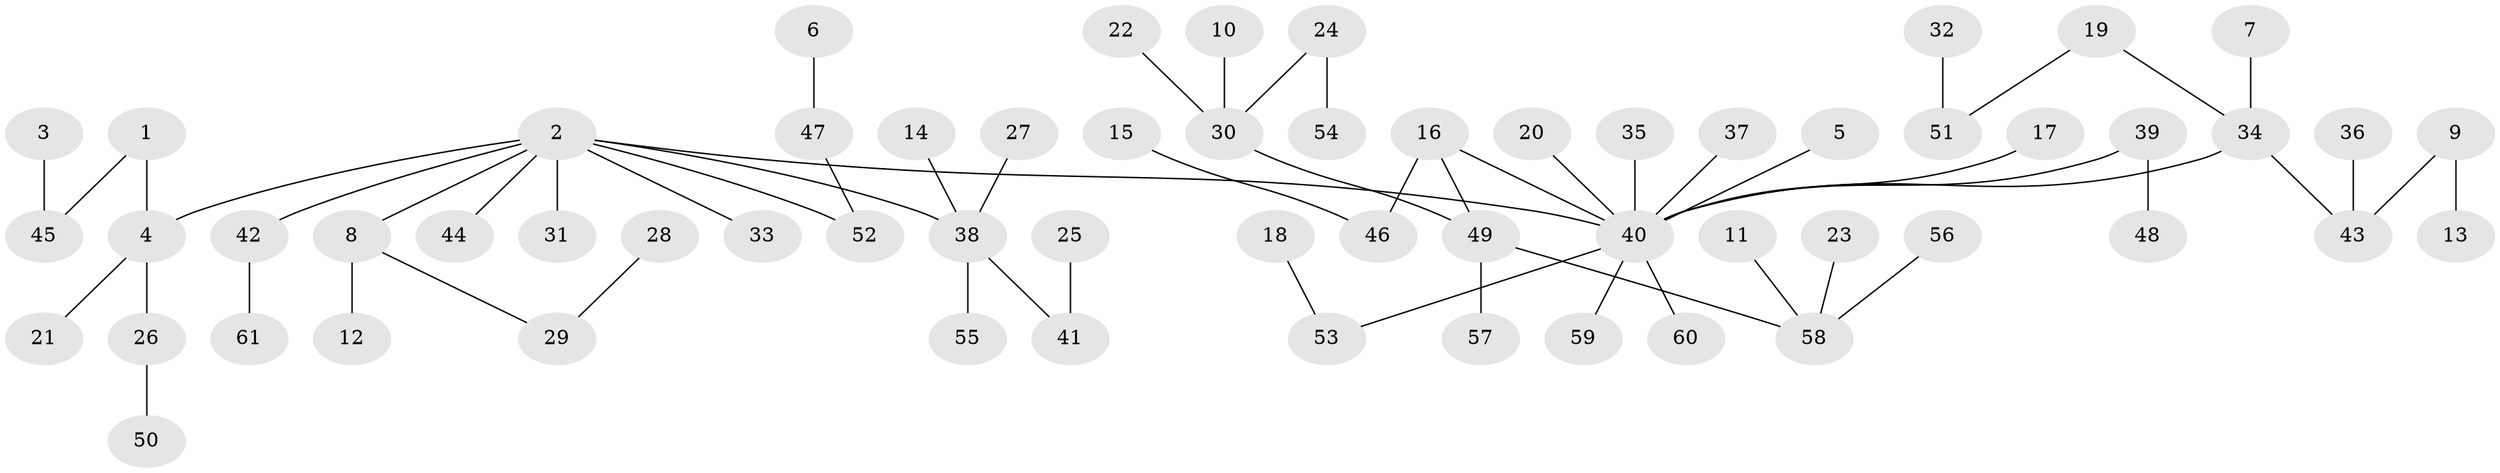 // original degree distribution, {3: 0.12096774193548387, 7: 0.016129032258064516, 12: 0.008064516129032258, 4: 0.06451612903225806, 5: 0.024193548387096774, 2: 0.2661290322580645, 1: 0.5}
// Generated by graph-tools (version 1.1) at 2025/26/03/09/25 03:26:28]
// undirected, 61 vertices, 60 edges
graph export_dot {
graph [start="1"]
  node [color=gray90,style=filled];
  1;
  2;
  3;
  4;
  5;
  6;
  7;
  8;
  9;
  10;
  11;
  12;
  13;
  14;
  15;
  16;
  17;
  18;
  19;
  20;
  21;
  22;
  23;
  24;
  25;
  26;
  27;
  28;
  29;
  30;
  31;
  32;
  33;
  34;
  35;
  36;
  37;
  38;
  39;
  40;
  41;
  42;
  43;
  44;
  45;
  46;
  47;
  48;
  49;
  50;
  51;
  52;
  53;
  54;
  55;
  56;
  57;
  58;
  59;
  60;
  61;
  1 -- 4 [weight=1.0];
  1 -- 45 [weight=1.0];
  2 -- 4 [weight=1.0];
  2 -- 8 [weight=1.0];
  2 -- 31 [weight=1.0];
  2 -- 33 [weight=1.0];
  2 -- 38 [weight=1.0];
  2 -- 40 [weight=1.0];
  2 -- 42 [weight=1.0];
  2 -- 44 [weight=1.0];
  2 -- 52 [weight=1.0];
  3 -- 45 [weight=1.0];
  4 -- 21 [weight=1.0];
  4 -- 26 [weight=1.0];
  5 -- 40 [weight=1.0];
  6 -- 47 [weight=1.0];
  7 -- 34 [weight=1.0];
  8 -- 12 [weight=1.0];
  8 -- 29 [weight=1.0];
  9 -- 13 [weight=1.0];
  9 -- 43 [weight=1.0];
  10 -- 30 [weight=1.0];
  11 -- 58 [weight=1.0];
  14 -- 38 [weight=1.0];
  15 -- 46 [weight=1.0];
  16 -- 40 [weight=1.0];
  16 -- 46 [weight=1.0];
  16 -- 49 [weight=1.0];
  17 -- 40 [weight=1.0];
  18 -- 53 [weight=1.0];
  19 -- 34 [weight=1.0];
  19 -- 51 [weight=1.0];
  20 -- 40 [weight=1.0];
  22 -- 30 [weight=1.0];
  23 -- 58 [weight=1.0];
  24 -- 30 [weight=1.0];
  24 -- 54 [weight=1.0];
  25 -- 41 [weight=1.0];
  26 -- 50 [weight=1.0];
  27 -- 38 [weight=1.0];
  28 -- 29 [weight=1.0];
  30 -- 49 [weight=1.0];
  32 -- 51 [weight=1.0];
  34 -- 40 [weight=1.0];
  34 -- 43 [weight=1.0];
  35 -- 40 [weight=1.0];
  36 -- 43 [weight=1.0];
  37 -- 40 [weight=1.0];
  38 -- 41 [weight=1.0];
  38 -- 55 [weight=1.0];
  39 -- 40 [weight=1.0];
  39 -- 48 [weight=1.0];
  40 -- 53 [weight=1.0];
  40 -- 59 [weight=1.0];
  40 -- 60 [weight=1.0];
  42 -- 61 [weight=1.0];
  47 -- 52 [weight=1.0];
  49 -- 57 [weight=1.0];
  49 -- 58 [weight=1.0];
  56 -- 58 [weight=1.0];
}
